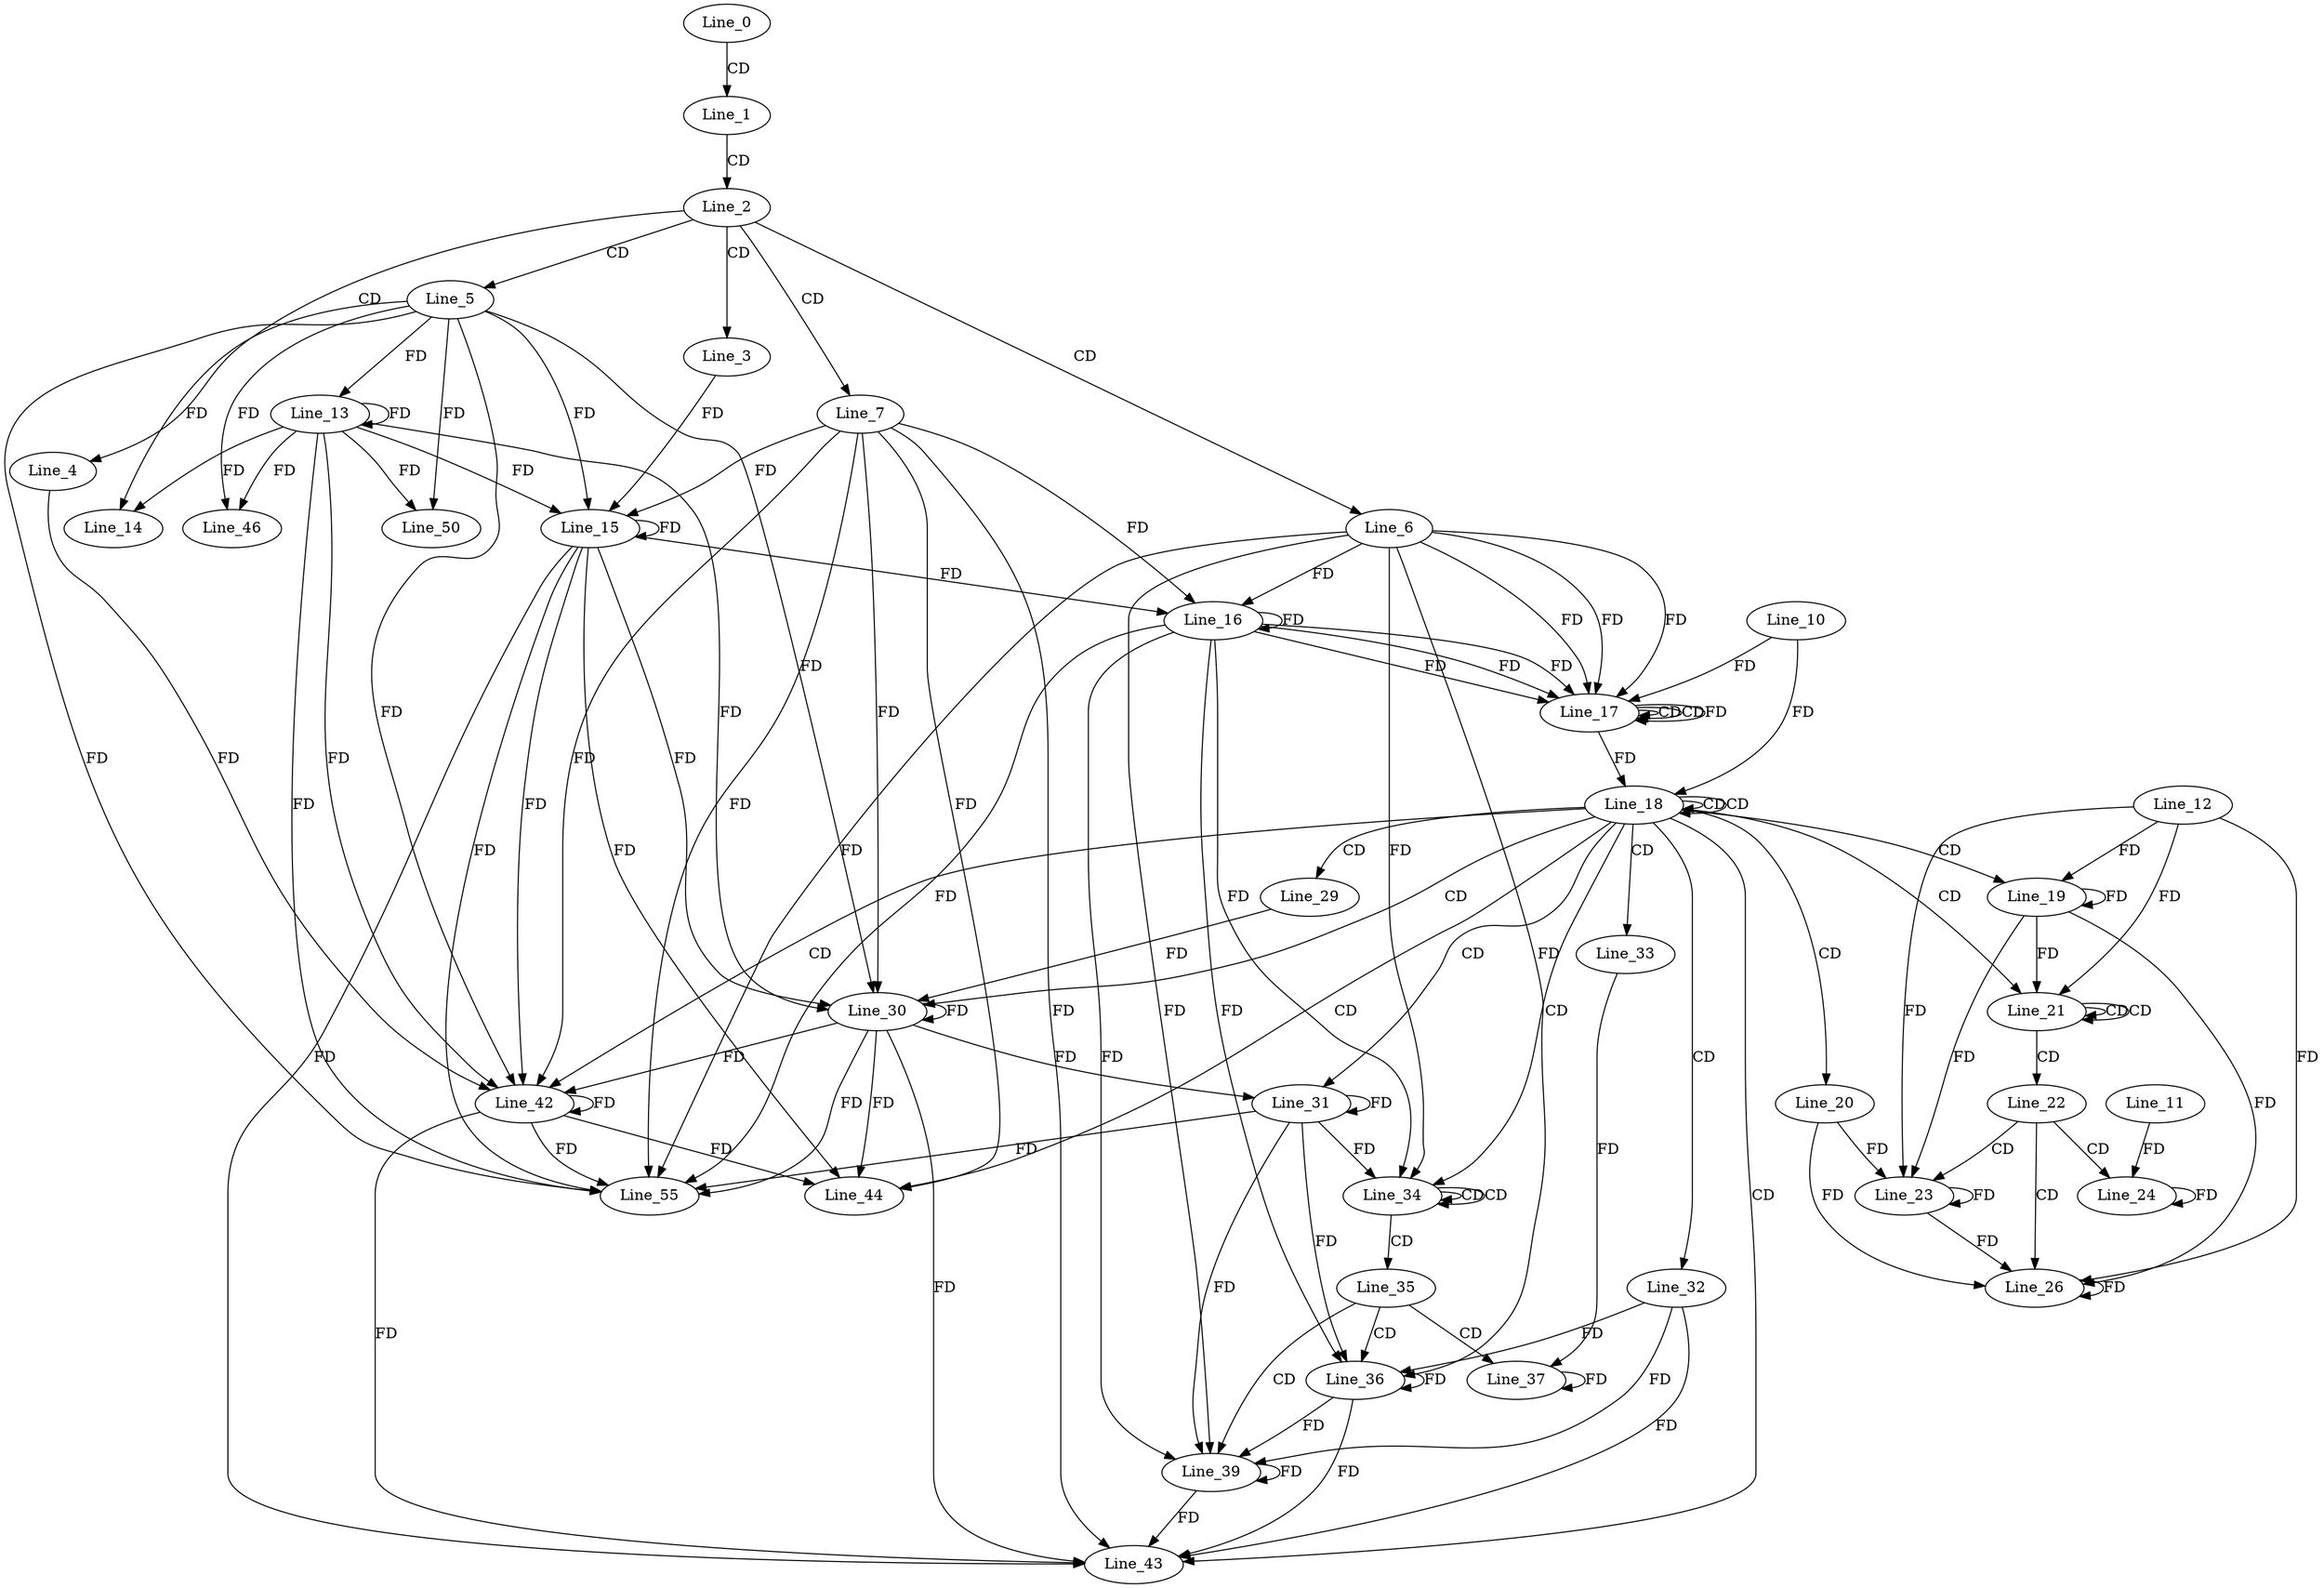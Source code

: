 digraph G {
  Line_0;
  Line_1;
  Line_2;
  Line_3;
  Line_4;
  Line_5;
  Line_6;
  Line_7;
  Line_13;
  Line_13;
  Line_14;
  Line_15;
  Line_15;
  Line_16;
  Line_16;
  Line_17;
  Line_17;
  Line_17;
  Line_10;
  Line_17;
  Line_18;
  Line_18;
  Line_18;
  Line_19;
  Line_12;
  Line_20;
  Line_21;
  Line_21;
  Line_22;
  Line_23;
  Line_23;
  Line_24;
  Line_11;
  Line_26;
  Line_26;
  Line_29;
  Line_30;
  Line_30;
  Line_31;
  Line_31;
  Line_32;
  Line_33;
  Line_34;
  Line_34;
  Line_35;
  Line_36;
  Line_36;
  Line_37;
  Line_39;
  Line_39;
  Line_42;
  Line_42;
  Line_43;
  Line_44;
  Line_46;
  Line_50;
  Line_55;
  Line_0 -> Line_1 [ label="CD" ];
  Line_1 -> Line_2 [ label="CD" ];
  Line_2 -> Line_3 [ label="CD" ];
  Line_2 -> Line_4 [ label="CD" ];
  Line_2 -> Line_5 [ label="CD" ];
  Line_2 -> Line_6 [ label="CD" ];
  Line_2 -> Line_7 [ label="CD" ];
  Line_5 -> Line_13 [ label="FD" ];
  Line_13 -> Line_13 [ label="FD" ];
  Line_5 -> Line_14 [ label="FD" ];
  Line_13 -> Line_14 [ label="FD" ];
  Line_7 -> Line_15 [ label="FD" ];
  Line_15 -> Line_15 [ label="FD" ];
  Line_5 -> Line_15 [ label="FD" ];
  Line_13 -> Line_15 [ label="FD" ];
  Line_3 -> Line_15 [ label="FD" ];
  Line_6 -> Line_16 [ label="FD" ];
  Line_16 -> Line_16 [ label="FD" ];
  Line_7 -> Line_16 [ label="FD" ];
  Line_15 -> Line_16 [ label="FD" ];
  Line_6 -> Line_17 [ label="FD" ];
  Line_16 -> Line_17 [ label="FD" ];
  Line_17 -> Line_17 [ label="CD" ];
  Line_6 -> Line_17 [ label="FD" ];
  Line_16 -> Line_17 [ label="FD" ];
  Line_17 -> Line_17 [ label="CD" ];
  Line_10 -> Line_17 [ label="FD" ];
  Line_17 -> Line_17 [ label="FD" ];
  Line_6 -> Line_17 [ label="FD" ];
  Line_16 -> Line_17 [ label="FD" ];
  Line_18 -> Line_18 [ label="CD" ];
  Line_18 -> Line_18 [ label="CD" ];
  Line_10 -> Line_18 [ label="FD" ];
  Line_17 -> Line_18 [ label="FD" ];
  Line_18 -> Line_19 [ label="CD" ];
  Line_12 -> Line_19 [ label="FD" ];
  Line_19 -> Line_19 [ label="FD" ];
  Line_18 -> Line_20 [ label="CD" ];
  Line_18 -> Line_21 [ label="CD" ];
  Line_21 -> Line_21 [ label="CD" ];
  Line_21 -> Line_21 [ label="CD" ];
  Line_12 -> Line_21 [ label="FD" ];
  Line_19 -> Line_21 [ label="FD" ];
  Line_21 -> Line_22 [ label="CD" ];
  Line_22 -> Line_23 [ label="CD" ];
  Line_23 -> Line_23 [ label="FD" ];
  Line_20 -> Line_23 [ label="FD" ];
  Line_12 -> Line_23 [ label="FD" ];
  Line_19 -> Line_23 [ label="FD" ];
  Line_22 -> Line_24 [ label="CD" ];
  Line_24 -> Line_24 [ label="FD" ];
  Line_11 -> Line_24 [ label="FD" ];
  Line_22 -> Line_26 [ label="CD" ];
  Line_23 -> Line_26 [ label="FD" ];
  Line_26 -> Line_26 [ label="FD" ];
  Line_20 -> Line_26 [ label="FD" ];
  Line_12 -> Line_26 [ label="FD" ];
  Line_19 -> Line_26 [ label="FD" ];
  Line_18 -> Line_29 [ label="CD" ];
  Line_18 -> Line_30 [ label="CD" ];
  Line_7 -> Line_30 [ label="FD" ];
  Line_15 -> Line_30 [ label="FD" ];
  Line_30 -> Line_30 [ label="FD" ];
  Line_5 -> Line_30 [ label="FD" ];
  Line_13 -> Line_30 [ label="FD" ];
  Line_29 -> Line_30 [ label="FD" ];
  Line_18 -> Line_31 [ label="CD" ];
  Line_31 -> Line_31 [ label="FD" ];
  Line_30 -> Line_31 [ label="FD" ];
  Line_18 -> Line_32 [ label="CD" ];
  Line_18 -> Line_33 [ label="CD" ];
  Line_18 -> Line_34 [ label="CD" ];
  Line_34 -> Line_34 [ label="CD" ];
  Line_34 -> Line_34 [ label="CD" ];
  Line_6 -> Line_34 [ label="FD" ];
  Line_16 -> Line_34 [ label="FD" ];
  Line_31 -> Line_34 [ label="FD" ];
  Line_34 -> Line_35 [ label="CD" ];
  Line_35 -> Line_36 [ label="CD" ];
  Line_36 -> Line_36 [ label="FD" ];
  Line_32 -> Line_36 [ label="FD" ];
  Line_6 -> Line_36 [ label="FD" ];
  Line_16 -> Line_36 [ label="FD" ];
  Line_31 -> Line_36 [ label="FD" ];
  Line_35 -> Line_37 [ label="CD" ];
  Line_37 -> Line_37 [ label="FD" ];
  Line_33 -> Line_37 [ label="FD" ];
  Line_35 -> Line_39 [ label="CD" ];
  Line_36 -> Line_39 [ label="FD" ];
  Line_39 -> Line_39 [ label="FD" ];
  Line_32 -> Line_39 [ label="FD" ];
  Line_6 -> Line_39 [ label="FD" ];
  Line_16 -> Line_39 [ label="FD" ];
  Line_31 -> Line_39 [ label="FD" ];
  Line_18 -> Line_42 [ label="CD" ];
  Line_7 -> Line_42 [ label="FD" ];
  Line_15 -> Line_42 [ label="FD" ];
  Line_30 -> Line_42 [ label="FD" ];
  Line_42 -> Line_42 [ label="FD" ];
  Line_5 -> Line_42 [ label="FD" ];
  Line_13 -> Line_42 [ label="FD" ];
  Line_4 -> Line_42 [ label="FD" ];
  Line_18 -> Line_43 [ label="CD" ];
  Line_7 -> Line_43 [ label="FD" ];
  Line_15 -> Line_43 [ label="FD" ];
  Line_30 -> Line_43 [ label="FD" ];
  Line_42 -> Line_43 [ label="FD" ];
  Line_36 -> Line_43 [ label="FD" ];
  Line_39 -> Line_43 [ label="FD" ];
  Line_32 -> Line_43 [ label="FD" ];
  Line_18 -> Line_44 [ label="CD" ];
  Line_7 -> Line_44 [ label="FD" ];
  Line_15 -> Line_44 [ label="FD" ];
  Line_30 -> Line_44 [ label="FD" ];
  Line_42 -> Line_44 [ label="FD" ];
  Line_5 -> Line_46 [ label="FD" ];
  Line_13 -> Line_46 [ label="FD" ];
  Line_5 -> Line_50 [ label="FD" ];
  Line_13 -> Line_50 [ label="FD" ];
  Line_6 -> Line_55 [ label="FD" ];
  Line_16 -> Line_55 [ label="FD" ];
  Line_31 -> Line_55 [ label="FD" ];
  Line_7 -> Line_55 [ label="FD" ];
  Line_15 -> Line_55 [ label="FD" ];
  Line_30 -> Line_55 [ label="FD" ];
  Line_42 -> Line_55 [ label="FD" ];
  Line_5 -> Line_55 [ label="FD" ];
  Line_13 -> Line_55 [ label="FD" ];
}
